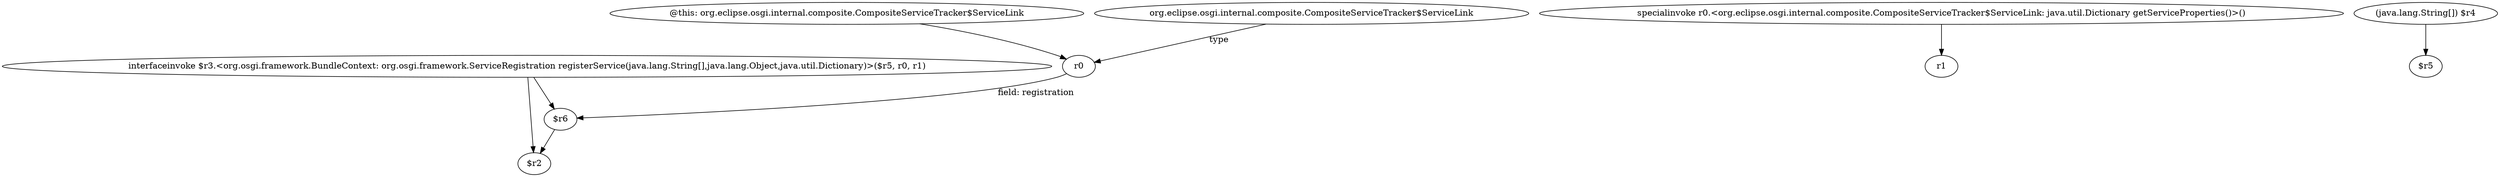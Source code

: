 digraph g {
0[label="interfaceinvoke $r3.<org.osgi.framework.BundleContext: org.osgi.framework.ServiceRegistration registerService(java.lang.String[],java.lang.Object,java.util.Dictionary)>($r5, r0, r1)"]
1[label="$r6"]
0->1[label=""]
2[label="specialinvoke r0.<org.eclipse.osgi.internal.composite.CompositeServiceTracker$ServiceLink: java.util.Dictionary getServiceProperties()>()"]
3[label="r1"]
2->3[label=""]
4[label="@this: org.eclipse.osgi.internal.composite.CompositeServiceTracker$ServiceLink"]
5[label="r0"]
4->5[label=""]
6[label="(java.lang.String[]) $r4"]
7[label="$r5"]
6->7[label=""]
8[label="org.eclipse.osgi.internal.composite.CompositeServiceTracker$ServiceLink"]
8->5[label="type"]
9[label="$r2"]
0->9[label=""]
5->1[label="field: registration"]
1->9[label=""]
}